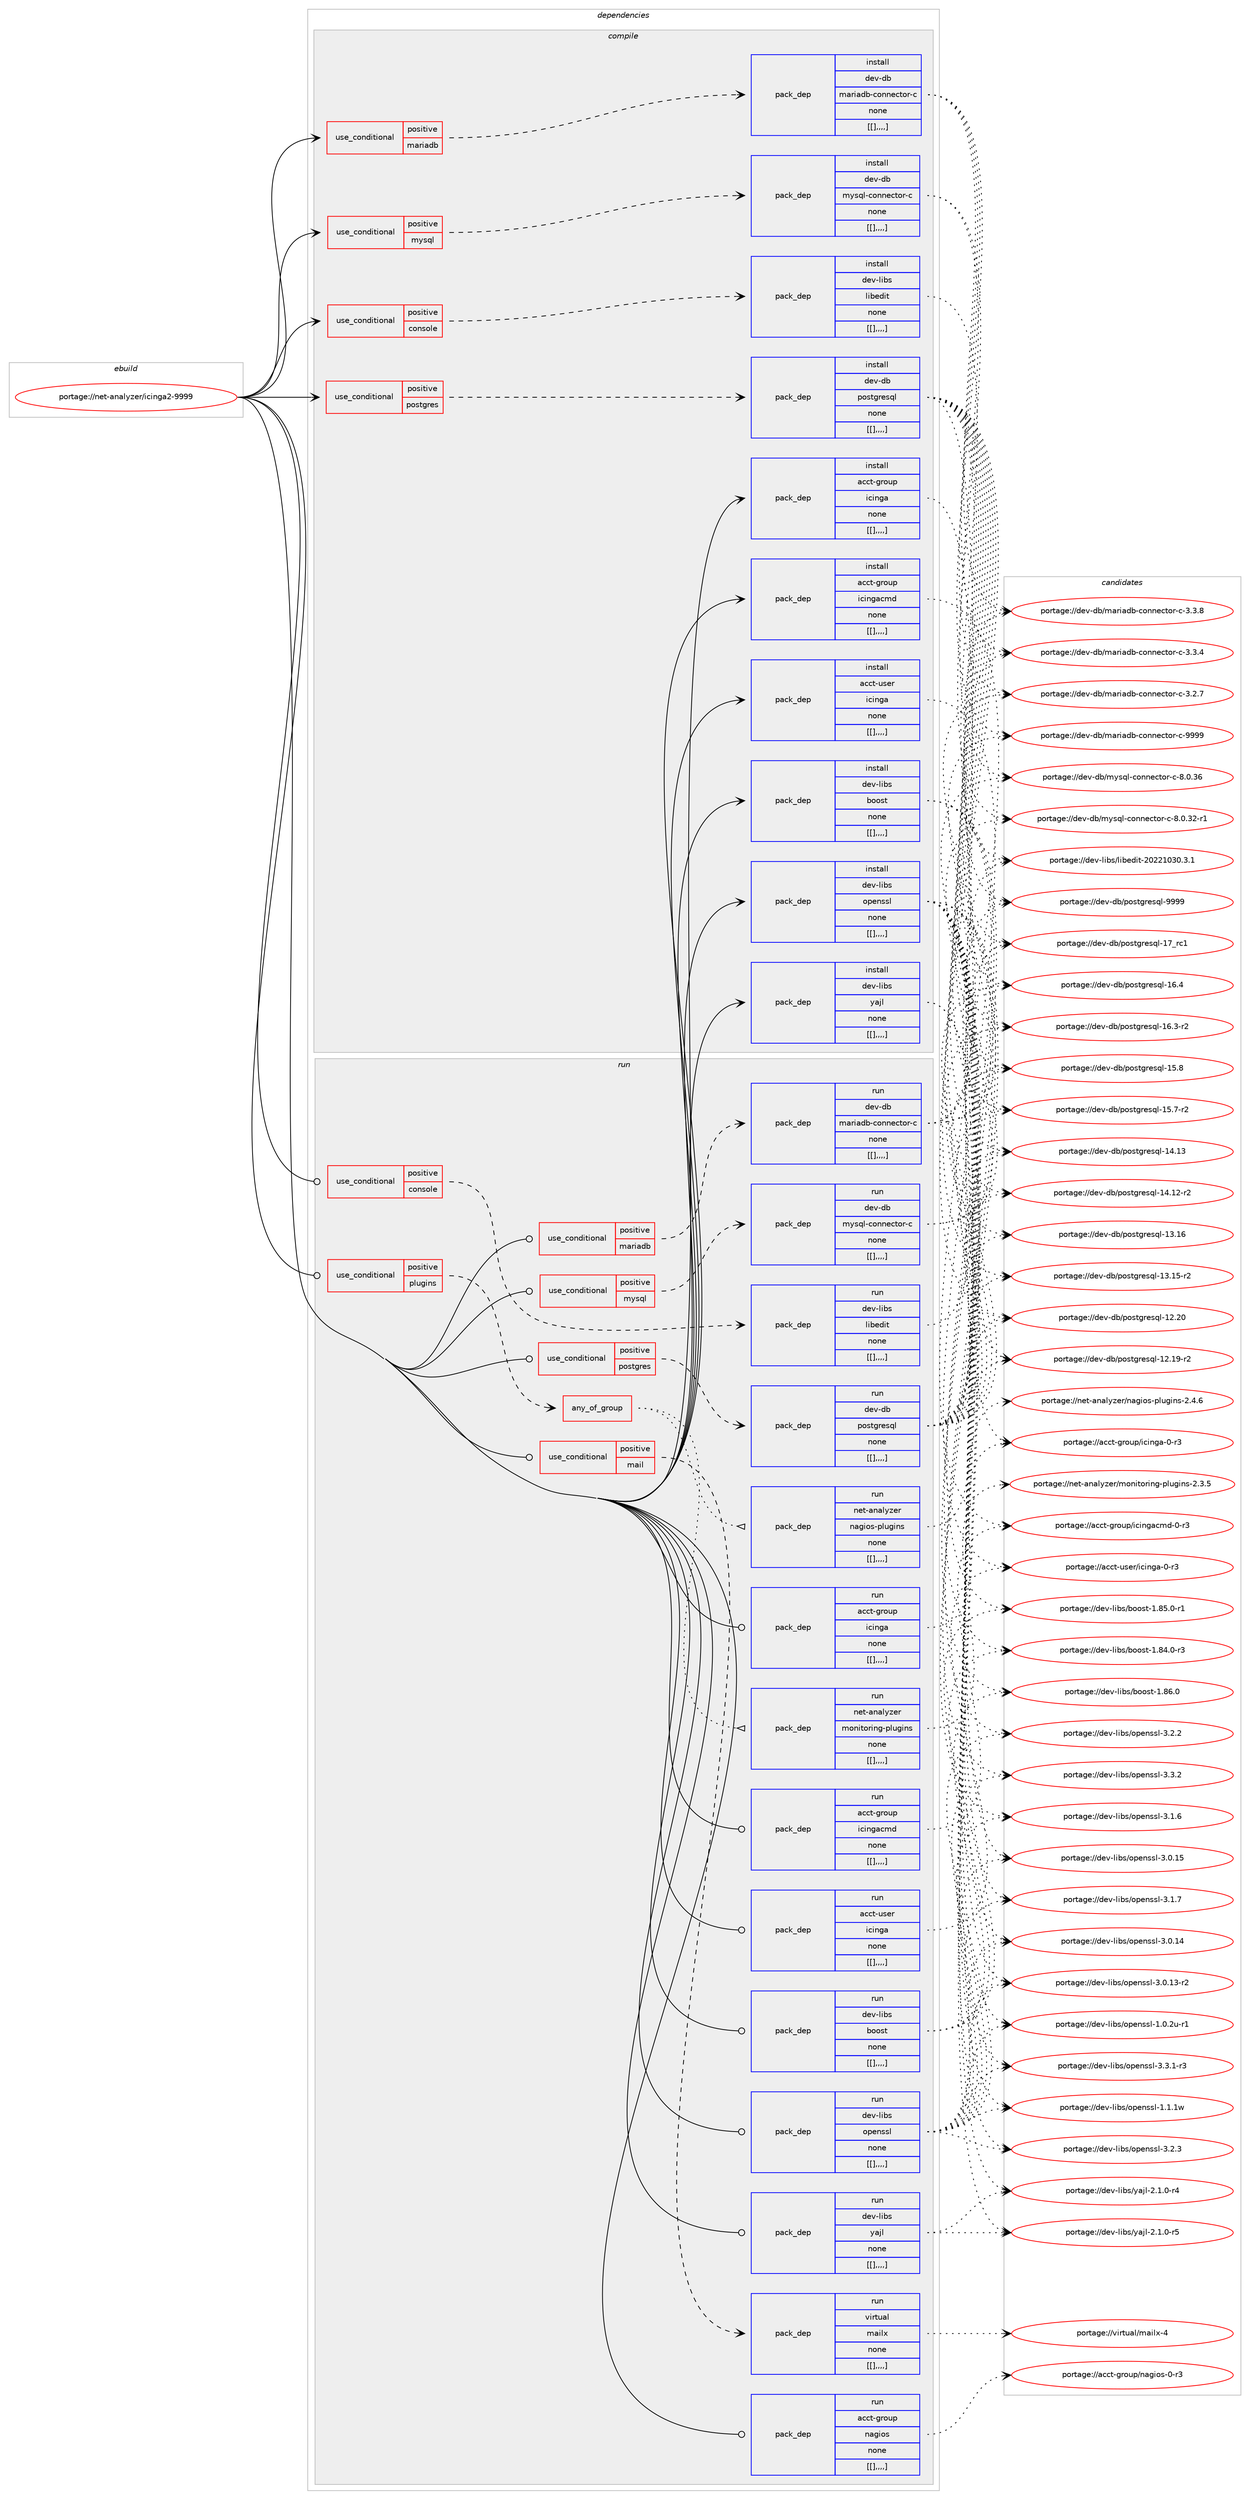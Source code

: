digraph prolog {

# *************
# Graph options
# *************

newrank=true;
concentrate=true;
compound=true;
graph [rankdir=LR,fontname=Helvetica,fontsize=10,ranksep=1.5];#, ranksep=2.5, nodesep=0.2];
edge  [arrowhead=vee];
node  [fontname=Helvetica,fontsize=10];

# **********
# The ebuild
# **********

subgraph cluster_leftcol {
color=gray;
label=<<i>ebuild</i>>;
id [label="portage://net-analyzer/icinga2-9999", color=red, width=4, href="../net-analyzer/icinga2-9999.svg"];
}

# ****************
# The dependencies
# ****************

subgraph cluster_midcol {
color=gray;
label=<<i>dependencies</i>>;
subgraph cluster_compile {
fillcolor="#eeeeee";
style=filled;
label=<<i>compile</i>>;
subgraph cond91154 {
dependency349225 [label=<<TABLE BORDER="0" CELLBORDER="1" CELLSPACING="0" CELLPADDING="4"><TR><TD ROWSPAN="3" CELLPADDING="10">use_conditional</TD></TR><TR><TD>positive</TD></TR><TR><TD>console</TD></TR></TABLE>>, shape=none, color=red];
subgraph pack255487 {
dependency349226 [label=<<TABLE BORDER="0" CELLBORDER="1" CELLSPACING="0" CELLPADDING="4" WIDTH="220"><TR><TD ROWSPAN="6" CELLPADDING="30">pack_dep</TD></TR><TR><TD WIDTH="110">install</TD></TR><TR><TD>dev-libs</TD></TR><TR><TD>libedit</TD></TR><TR><TD>none</TD></TR><TR><TD>[[],,,,]</TD></TR></TABLE>>, shape=none, color=blue];
}
dependency349225:e -> dependency349226:w [weight=20,style="dashed",arrowhead="vee"];
}
id:e -> dependency349225:w [weight=20,style="solid",arrowhead="vee"];
subgraph cond91155 {
dependency349227 [label=<<TABLE BORDER="0" CELLBORDER="1" CELLSPACING="0" CELLPADDING="4"><TR><TD ROWSPAN="3" CELLPADDING="10">use_conditional</TD></TR><TR><TD>positive</TD></TR><TR><TD>mariadb</TD></TR></TABLE>>, shape=none, color=red];
subgraph pack255488 {
dependency349228 [label=<<TABLE BORDER="0" CELLBORDER="1" CELLSPACING="0" CELLPADDING="4" WIDTH="220"><TR><TD ROWSPAN="6" CELLPADDING="30">pack_dep</TD></TR><TR><TD WIDTH="110">install</TD></TR><TR><TD>dev-db</TD></TR><TR><TD>mariadb-connector-c</TD></TR><TR><TD>none</TD></TR><TR><TD>[[],,,,]</TD></TR></TABLE>>, shape=none, color=blue];
}
dependency349227:e -> dependency349228:w [weight=20,style="dashed",arrowhead="vee"];
}
id:e -> dependency349227:w [weight=20,style="solid",arrowhead="vee"];
subgraph cond91156 {
dependency349229 [label=<<TABLE BORDER="0" CELLBORDER="1" CELLSPACING="0" CELLPADDING="4"><TR><TD ROWSPAN="3" CELLPADDING="10">use_conditional</TD></TR><TR><TD>positive</TD></TR><TR><TD>mysql</TD></TR></TABLE>>, shape=none, color=red];
subgraph pack255489 {
dependency349230 [label=<<TABLE BORDER="0" CELLBORDER="1" CELLSPACING="0" CELLPADDING="4" WIDTH="220"><TR><TD ROWSPAN="6" CELLPADDING="30">pack_dep</TD></TR><TR><TD WIDTH="110">install</TD></TR><TR><TD>dev-db</TD></TR><TR><TD>mysql-connector-c</TD></TR><TR><TD>none</TD></TR><TR><TD>[[],,,,]</TD></TR></TABLE>>, shape=none, color=blue];
}
dependency349229:e -> dependency349230:w [weight=20,style="dashed",arrowhead="vee"];
}
id:e -> dependency349229:w [weight=20,style="solid",arrowhead="vee"];
subgraph cond91157 {
dependency349231 [label=<<TABLE BORDER="0" CELLBORDER="1" CELLSPACING="0" CELLPADDING="4"><TR><TD ROWSPAN="3" CELLPADDING="10">use_conditional</TD></TR><TR><TD>positive</TD></TR><TR><TD>postgres</TD></TR></TABLE>>, shape=none, color=red];
subgraph pack255490 {
dependency349232 [label=<<TABLE BORDER="0" CELLBORDER="1" CELLSPACING="0" CELLPADDING="4" WIDTH="220"><TR><TD ROWSPAN="6" CELLPADDING="30">pack_dep</TD></TR><TR><TD WIDTH="110">install</TD></TR><TR><TD>dev-db</TD></TR><TR><TD>postgresql</TD></TR><TR><TD>none</TD></TR><TR><TD>[[],,,,]</TD></TR></TABLE>>, shape=none, color=blue];
}
dependency349231:e -> dependency349232:w [weight=20,style="dashed",arrowhead="vee"];
}
id:e -> dependency349231:w [weight=20,style="solid",arrowhead="vee"];
subgraph pack255491 {
dependency349233 [label=<<TABLE BORDER="0" CELLBORDER="1" CELLSPACING="0" CELLPADDING="4" WIDTH="220"><TR><TD ROWSPAN="6" CELLPADDING="30">pack_dep</TD></TR><TR><TD WIDTH="110">install</TD></TR><TR><TD>acct-group</TD></TR><TR><TD>icinga</TD></TR><TR><TD>none</TD></TR><TR><TD>[[],,,,]</TD></TR></TABLE>>, shape=none, color=blue];
}
id:e -> dependency349233:w [weight=20,style="solid",arrowhead="vee"];
subgraph pack255492 {
dependency349234 [label=<<TABLE BORDER="0" CELLBORDER="1" CELLSPACING="0" CELLPADDING="4" WIDTH="220"><TR><TD ROWSPAN="6" CELLPADDING="30">pack_dep</TD></TR><TR><TD WIDTH="110">install</TD></TR><TR><TD>acct-group</TD></TR><TR><TD>icingacmd</TD></TR><TR><TD>none</TD></TR><TR><TD>[[],,,,]</TD></TR></TABLE>>, shape=none, color=blue];
}
id:e -> dependency349234:w [weight=20,style="solid",arrowhead="vee"];
subgraph pack255493 {
dependency349235 [label=<<TABLE BORDER="0" CELLBORDER="1" CELLSPACING="0" CELLPADDING="4" WIDTH="220"><TR><TD ROWSPAN="6" CELLPADDING="30">pack_dep</TD></TR><TR><TD WIDTH="110">install</TD></TR><TR><TD>acct-user</TD></TR><TR><TD>icinga</TD></TR><TR><TD>none</TD></TR><TR><TD>[[],,,,]</TD></TR></TABLE>>, shape=none, color=blue];
}
id:e -> dependency349235:w [weight=20,style="solid",arrowhead="vee"];
subgraph pack255494 {
dependency349236 [label=<<TABLE BORDER="0" CELLBORDER="1" CELLSPACING="0" CELLPADDING="4" WIDTH="220"><TR><TD ROWSPAN="6" CELLPADDING="30">pack_dep</TD></TR><TR><TD WIDTH="110">install</TD></TR><TR><TD>dev-libs</TD></TR><TR><TD>boost</TD></TR><TR><TD>none</TD></TR><TR><TD>[[],,,,]</TD></TR></TABLE>>, shape=none, color=blue];
}
id:e -> dependency349236:w [weight=20,style="solid",arrowhead="vee"];
subgraph pack255495 {
dependency349237 [label=<<TABLE BORDER="0" CELLBORDER="1" CELLSPACING="0" CELLPADDING="4" WIDTH="220"><TR><TD ROWSPAN="6" CELLPADDING="30">pack_dep</TD></TR><TR><TD WIDTH="110">install</TD></TR><TR><TD>dev-libs</TD></TR><TR><TD>openssl</TD></TR><TR><TD>none</TD></TR><TR><TD>[[],,,,]</TD></TR></TABLE>>, shape=none, color=blue];
}
id:e -> dependency349237:w [weight=20,style="solid",arrowhead="vee"];
subgraph pack255496 {
dependency349238 [label=<<TABLE BORDER="0" CELLBORDER="1" CELLSPACING="0" CELLPADDING="4" WIDTH="220"><TR><TD ROWSPAN="6" CELLPADDING="30">pack_dep</TD></TR><TR><TD WIDTH="110">install</TD></TR><TR><TD>dev-libs</TD></TR><TR><TD>yajl</TD></TR><TR><TD>none</TD></TR><TR><TD>[[],,,,]</TD></TR></TABLE>>, shape=none, color=blue];
}
id:e -> dependency349238:w [weight=20,style="solid",arrowhead="vee"];
}
subgraph cluster_compileandrun {
fillcolor="#eeeeee";
style=filled;
label=<<i>compile and run</i>>;
}
subgraph cluster_run {
fillcolor="#eeeeee";
style=filled;
label=<<i>run</i>>;
subgraph cond91158 {
dependency349239 [label=<<TABLE BORDER="0" CELLBORDER="1" CELLSPACING="0" CELLPADDING="4"><TR><TD ROWSPAN="3" CELLPADDING="10">use_conditional</TD></TR><TR><TD>positive</TD></TR><TR><TD>console</TD></TR></TABLE>>, shape=none, color=red];
subgraph pack255497 {
dependency349240 [label=<<TABLE BORDER="0" CELLBORDER="1" CELLSPACING="0" CELLPADDING="4" WIDTH="220"><TR><TD ROWSPAN="6" CELLPADDING="30">pack_dep</TD></TR><TR><TD WIDTH="110">run</TD></TR><TR><TD>dev-libs</TD></TR><TR><TD>libedit</TD></TR><TR><TD>none</TD></TR><TR><TD>[[],,,,]</TD></TR></TABLE>>, shape=none, color=blue];
}
dependency349239:e -> dependency349240:w [weight=20,style="dashed",arrowhead="vee"];
}
id:e -> dependency349239:w [weight=20,style="solid",arrowhead="odot"];
subgraph cond91159 {
dependency349241 [label=<<TABLE BORDER="0" CELLBORDER="1" CELLSPACING="0" CELLPADDING="4"><TR><TD ROWSPAN="3" CELLPADDING="10">use_conditional</TD></TR><TR><TD>positive</TD></TR><TR><TD>mail</TD></TR></TABLE>>, shape=none, color=red];
subgraph pack255498 {
dependency349242 [label=<<TABLE BORDER="0" CELLBORDER="1" CELLSPACING="0" CELLPADDING="4" WIDTH="220"><TR><TD ROWSPAN="6" CELLPADDING="30">pack_dep</TD></TR><TR><TD WIDTH="110">run</TD></TR><TR><TD>virtual</TD></TR><TR><TD>mailx</TD></TR><TR><TD>none</TD></TR><TR><TD>[[],,,,]</TD></TR></TABLE>>, shape=none, color=blue];
}
dependency349241:e -> dependency349242:w [weight=20,style="dashed",arrowhead="vee"];
}
id:e -> dependency349241:w [weight=20,style="solid",arrowhead="odot"];
subgraph cond91160 {
dependency349243 [label=<<TABLE BORDER="0" CELLBORDER="1" CELLSPACING="0" CELLPADDING="4"><TR><TD ROWSPAN="3" CELLPADDING="10">use_conditional</TD></TR><TR><TD>positive</TD></TR><TR><TD>mariadb</TD></TR></TABLE>>, shape=none, color=red];
subgraph pack255499 {
dependency349244 [label=<<TABLE BORDER="0" CELLBORDER="1" CELLSPACING="0" CELLPADDING="4" WIDTH="220"><TR><TD ROWSPAN="6" CELLPADDING="30">pack_dep</TD></TR><TR><TD WIDTH="110">run</TD></TR><TR><TD>dev-db</TD></TR><TR><TD>mariadb-connector-c</TD></TR><TR><TD>none</TD></TR><TR><TD>[[],,,,]</TD></TR></TABLE>>, shape=none, color=blue];
}
dependency349243:e -> dependency349244:w [weight=20,style="dashed",arrowhead="vee"];
}
id:e -> dependency349243:w [weight=20,style="solid",arrowhead="odot"];
subgraph cond91161 {
dependency349245 [label=<<TABLE BORDER="0" CELLBORDER="1" CELLSPACING="0" CELLPADDING="4"><TR><TD ROWSPAN="3" CELLPADDING="10">use_conditional</TD></TR><TR><TD>positive</TD></TR><TR><TD>mysql</TD></TR></TABLE>>, shape=none, color=red];
subgraph pack255500 {
dependency349246 [label=<<TABLE BORDER="0" CELLBORDER="1" CELLSPACING="0" CELLPADDING="4" WIDTH="220"><TR><TD ROWSPAN="6" CELLPADDING="30">pack_dep</TD></TR><TR><TD WIDTH="110">run</TD></TR><TR><TD>dev-db</TD></TR><TR><TD>mysql-connector-c</TD></TR><TR><TD>none</TD></TR><TR><TD>[[],,,,]</TD></TR></TABLE>>, shape=none, color=blue];
}
dependency349245:e -> dependency349246:w [weight=20,style="dashed",arrowhead="vee"];
}
id:e -> dependency349245:w [weight=20,style="solid",arrowhead="odot"];
subgraph cond91162 {
dependency349247 [label=<<TABLE BORDER="0" CELLBORDER="1" CELLSPACING="0" CELLPADDING="4"><TR><TD ROWSPAN="3" CELLPADDING="10">use_conditional</TD></TR><TR><TD>positive</TD></TR><TR><TD>plugins</TD></TR></TABLE>>, shape=none, color=red];
subgraph any2408 {
dependency349248 [label=<<TABLE BORDER="0" CELLBORDER="1" CELLSPACING="0" CELLPADDING="4"><TR><TD CELLPADDING="10">any_of_group</TD></TR></TABLE>>, shape=none, color=red];subgraph pack255501 {
dependency349249 [label=<<TABLE BORDER="0" CELLBORDER="1" CELLSPACING="0" CELLPADDING="4" WIDTH="220"><TR><TD ROWSPAN="6" CELLPADDING="30">pack_dep</TD></TR><TR><TD WIDTH="110">run</TD></TR><TR><TD>net-analyzer</TD></TR><TR><TD>monitoring-plugins</TD></TR><TR><TD>none</TD></TR><TR><TD>[[],,,,]</TD></TR></TABLE>>, shape=none, color=blue];
}
dependency349248:e -> dependency349249:w [weight=20,style="dotted",arrowhead="oinv"];
subgraph pack255502 {
dependency349250 [label=<<TABLE BORDER="0" CELLBORDER="1" CELLSPACING="0" CELLPADDING="4" WIDTH="220"><TR><TD ROWSPAN="6" CELLPADDING="30">pack_dep</TD></TR><TR><TD WIDTH="110">run</TD></TR><TR><TD>net-analyzer</TD></TR><TR><TD>nagios-plugins</TD></TR><TR><TD>none</TD></TR><TR><TD>[[],,,,]</TD></TR></TABLE>>, shape=none, color=blue];
}
dependency349248:e -> dependency349250:w [weight=20,style="dotted",arrowhead="oinv"];
}
dependency349247:e -> dependency349248:w [weight=20,style="dashed",arrowhead="vee"];
}
id:e -> dependency349247:w [weight=20,style="solid",arrowhead="odot"];
subgraph cond91163 {
dependency349251 [label=<<TABLE BORDER="0" CELLBORDER="1" CELLSPACING="0" CELLPADDING="4"><TR><TD ROWSPAN="3" CELLPADDING="10">use_conditional</TD></TR><TR><TD>positive</TD></TR><TR><TD>postgres</TD></TR></TABLE>>, shape=none, color=red];
subgraph pack255503 {
dependency349252 [label=<<TABLE BORDER="0" CELLBORDER="1" CELLSPACING="0" CELLPADDING="4" WIDTH="220"><TR><TD ROWSPAN="6" CELLPADDING="30">pack_dep</TD></TR><TR><TD WIDTH="110">run</TD></TR><TR><TD>dev-db</TD></TR><TR><TD>postgresql</TD></TR><TR><TD>none</TD></TR><TR><TD>[[],,,,]</TD></TR></TABLE>>, shape=none, color=blue];
}
dependency349251:e -> dependency349252:w [weight=20,style="dashed",arrowhead="vee"];
}
id:e -> dependency349251:w [weight=20,style="solid",arrowhead="odot"];
subgraph pack255504 {
dependency349253 [label=<<TABLE BORDER="0" CELLBORDER="1" CELLSPACING="0" CELLPADDING="4" WIDTH="220"><TR><TD ROWSPAN="6" CELLPADDING="30">pack_dep</TD></TR><TR><TD WIDTH="110">run</TD></TR><TR><TD>acct-group</TD></TR><TR><TD>icinga</TD></TR><TR><TD>none</TD></TR><TR><TD>[[],,,,]</TD></TR></TABLE>>, shape=none, color=blue];
}
id:e -> dependency349253:w [weight=20,style="solid",arrowhead="odot"];
subgraph pack255505 {
dependency349254 [label=<<TABLE BORDER="0" CELLBORDER="1" CELLSPACING="0" CELLPADDING="4" WIDTH="220"><TR><TD ROWSPAN="6" CELLPADDING="30">pack_dep</TD></TR><TR><TD WIDTH="110">run</TD></TR><TR><TD>acct-group</TD></TR><TR><TD>icingacmd</TD></TR><TR><TD>none</TD></TR><TR><TD>[[],,,,]</TD></TR></TABLE>>, shape=none, color=blue];
}
id:e -> dependency349254:w [weight=20,style="solid",arrowhead="odot"];
subgraph pack255506 {
dependency349255 [label=<<TABLE BORDER="0" CELLBORDER="1" CELLSPACING="0" CELLPADDING="4" WIDTH="220"><TR><TD ROWSPAN="6" CELLPADDING="30">pack_dep</TD></TR><TR><TD WIDTH="110">run</TD></TR><TR><TD>acct-group</TD></TR><TR><TD>nagios</TD></TR><TR><TD>none</TD></TR><TR><TD>[[],,,,]</TD></TR></TABLE>>, shape=none, color=blue];
}
id:e -> dependency349255:w [weight=20,style="solid",arrowhead="odot"];
subgraph pack255507 {
dependency349256 [label=<<TABLE BORDER="0" CELLBORDER="1" CELLSPACING="0" CELLPADDING="4" WIDTH="220"><TR><TD ROWSPAN="6" CELLPADDING="30">pack_dep</TD></TR><TR><TD WIDTH="110">run</TD></TR><TR><TD>acct-user</TD></TR><TR><TD>icinga</TD></TR><TR><TD>none</TD></TR><TR><TD>[[],,,,]</TD></TR></TABLE>>, shape=none, color=blue];
}
id:e -> dependency349256:w [weight=20,style="solid",arrowhead="odot"];
subgraph pack255508 {
dependency349257 [label=<<TABLE BORDER="0" CELLBORDER="1" CELLSPACING="0" CELLPADDING="4" WIDTH="220"><TR><TD ROWSPAN="6" CELLPADDING="30">pack_dep</TD></TR><TR><TD WIDTH="110">run</TD></TR><TR><TD>dev-libs</TD></TR><TR><TD>boost</TD></TR><TR><TD>none</TD></TR><TR><TD>[[],,,,]</TD></TR></TABLE>>, shape=none, color=blue];
}
id:e -> dependency349257:w [weight=20,style="solid",arrowhead="odot"];
subgraph pack255509 {
dependency349258 [label=<<TABLE BORDER="0" CELLBORDER="1" CELLSPACING="0" CELLPADDING="4" WIDTH="220"><TR><TD ROWSPAN="6" CELLPADDING="30">pack_dep</TD></TR><TR><TD WIDTH="110">run</TD></TR><TR><TD>dev-libs</TD></TR><TR><TD>openssl</TD></TR><TR><TD>none</TD></TR><TR><TD>[[],,,,]</TD></TR></TABLE>>, shape=none, color=blue];
}
id:e -> dependency349258:w [weight=20,style="solid",arrowhead="odot"];
subgraph pack255510 {
dependency349259 [label=<<TABLE BORDER="0" CELLBORDER="1" CELLSPACING="0" CELLPADDING="4" WIDTH="220"><TR><TD ROWSPAN="6" CELLPADDING="30">pack_dep</TD></TR><TR><TD WIDTH="110">run</TD></TR><TR><TD>dev-libs</TD></TR><TR><TD>yajl</TD></TR><TR><TD>none</TD></TR><TR><TD>[[],,,,]</TD></TR></TABLE>>, shape=none, color=blue];
}
id:e -> dependency349259:w [weight=20,style="solid",arrowhead="odot"];
}
}

# **************
# The candidates
# **************

subgraph cluster_choices {
rank=same;
color=gray;
label=<<i>candidates</i>>;

subgraph choice255487 {
color=black;
nodesep=1;
choice1001011184510810598115471081059810110010511645504850504948514846514649 [label="portage://dev-libs/libedit-20221030.3.1", color=red, width=4,href="../dev-libs/libedit-20221030.3.1.svg"];
dependency349226:e -> choice1001011184510810598115471081059810110010511645504850504948514846514649:w [style=dotted,weight="100"];
}
subgraph choice255488 {
color=black;
nodesep=1;
choice10010111845100984710997114105971009845991111101101019911611111445994557575757 [label="portage://dev-db/mariadb-connector-c-9999", color=red, width=4,href="../dev-db/mariadb-connector-c-9999.svg"];
choice1001011184510098471099711410597100984599111110110101991161111144599455146514656 [label="portage://dev-db/mariadb-connector-c-3.3.8", color=red, width=4,href="../dev-db/mariadb-connector-c-3.3.8.svg"];
choice1001011184510098471099711410597100984599111110110101991161111144599455146514652 [label="portage://dev-db/mariadb-connector-c-3.3.4", color=red, width=4,href="../dev-db/mariadb-connector-c-3.3.4.svg"];
choice1001011184510098471099711410597100984599111110110101991161111144599455146504655 [label="portage://dev-db/mariadb-connector-c-3.2.7", color=red, width=4,href="../dev-db/mariadb-connector-c-3.2.7.svg"];
dependency349228:e -> choice10010111845100984710997114105971009845991111101101019911611111445994557575757:w [style=dotted,weight="100"];
dependency349228:e -> choice1001011184510098471099711410597100984599111110110101991161111144599455146514656:w [style=dotted,weight="100"];
dependency349228:e -> choice1001011184510098471099711410597100984599111110110101991161111144599455146514652:w [style=dotted,weight="100"];
dependency349228:e -> choice1001011184510098471099711410597100984599111110110101991161111144599455146504655:w [style=dotted,weight="100"];
}
subgraph choice255489 {
color=black;
nodesep=1;
choice100101118451009847109121115113108459911111011010199116111114459945564648465154 [label="portage://dev-db/mysql-connector-c-8.0.36", color=red, width=4,href="../dev-db/mysql-connector-c-8.0.36.svg"];
choice1001011184510098471091211151131084599111110110101991161111144599455646484651504511449 [label="portage://dev-db/mysql-connector-c-8.0.32-r1", color=red, width=4,href="../dev-db/mysql-connector-c-8.0.32-r1.svg"];
dependency349230:e -> choice100101118451009847109121115113108459911111011010199116111114459945564648465154:w [style=dotted,weight="100"];
dependency349230:e -> choice1001011184510098471091211151131084599111110110101991161111144599455646484651504511449:w [style=dotted,weight="100"];
}
subgraph choice255490 {
color=black;
nodesep=1;
choice1001011184510098471121111151161031141011151131084557575757 [label="portage://dev-db/postgresql-9999", color=red, width=4,href="../dev-db/postgresql-9999.svg"];
choice100101118451009847112111115116103114101115113108454955951149949 [label="portage://dev-db/postgresql-17_rc1", color=red, width=4,href="../dev-db/postgresql-17_rc1.svg"];
choice1001011184510098471121111151161031141011151131084549544652 [label="portage://dev-db/postgresql-16.4", color=red, width=4,href="../dev-db/postgresql-16.4.svg"];
choice10010111845100984711211111511610311410111511310845495446514511450 [label="portage://dev-db/postgresql-16.3-r2", color=red, width=4,href="../dev-db/postgresql-16.3-r2.svg"];
choice1001011184510098471121111151161031141011151131084549534656 [label="portage://dev-db/postgresql-15.8", color=red, width=4,href="../dev-db/postgresql-15.8.svg"];
choice10010111845100984711211111511610311410111511310845495346554511450 [label="portage://dev-db/postgresql-15.7-r2", color=red, width=4,href="../dev-db/postgresql-15.7-r2.svg"];
choice100101118451009847112111115116103114101115113108454952464951 [label="portage://dev-db/postgresql-14.13", color=red, width=4,href="../dev-db/postgresql-14.13.svg"];
choice1001011184510098471121111151161031141011151131084549524649504511450 [label="portage://dev-db/postgresql-14.12-r2", color=red, width=4,href="../dev-db/postgresql-14.12-r2.svg"];
choice100101118451009847112111115116103114101115113108454951464954 [label="portage://dev-db/postgresql-13.16", color=red, width=4,href="../dev-db/postgresql-13.16.svg"];
choice1001011184510098471121111151161031141011151131084549514649534511450 [label="portage://dev-db/postgresql-13.15-r2", color=red, width=4,href="../dev-db/postgresql-13.15-r2.svg"];
choice100101118451009847112111115116103114101115113108454950465048 [label="portage://dev-db/postgresql-12.20", color=red, width=4,href="../dev-db/postgresql-12.20.svg"];
choice1001011184510098471121111151161031141011151131084549504649574511450 [label="portage://dev-db/postgresql-12.19-r2", color=red, width=4,href="../dev-db/postgresql-12.19-r2.svg"];
dependency349232:e -> choice1001011184510098471121111151161031141011151131084557575757:w [style=dotted,weight="100"];
dependency349232:e -> choice100101118451009847112111115116103114101115113108454955951149949:w [style=dotted,weight="100"];
dependency349232:e -> choice1001011184510098471121111151161031141011151131084549544652:w [style=dotted,weight="100"];
dependency349232:e -> choice10010111845100984711211111511610311410111511310845495446514511450:w [style=dotted,weight="100"];
dependency349232:e -> choice1001011184510098471121111151161031141011151131084549534656:w [style=dotted,weight="100"];
dependency349232:e -> choice10010111845100984711211111511610311410111511310845495346554511450:w [style=dotted,weight="100"];
dependency349232:e -> choice100101118451009847112111115116103114101115113108454952464951:w [style=dotted,weight="100"];
dependency349232:e -> choice1001011184510098471121111151161031141011151131084549524649504511450:w [style=dotted,weight="100"];
dependency349232:e -> choice100101118451009847112111115116103114101115113108454951464954:w [style=dotted,weight="100"];
dependency349232:e -> choice1001011184510098471121111151161031141011151131084549514649534511450:w [style=dotted,weight="100"];
dependency349232:e -> choice100101118451009847112111115116103114101115113108454950465048:w [style=dotted,weight="100"];
dependency349232:e -> choice1001011184510098471121111151161031141011151131084549504649574511450:w [style=dotted,weight="100"];
}
subgraph choice255491 {
color=black;
nodesep=1;
choice9799991164510311411111711247105991051101039745484511451 [label="portage://acct-group/icinga-0-r3", color=red, width=4,href="../acct-group/icinga-0-r3.svg"];
dependency349233:e -> choice9799991164510311411111711247105991051101039745484511451:w [style=dotted,weight="100"];
}
subgraph choice255492 {
color=black;
nodesep=1;
choice979999116451031141111171124710599105110103979910910045484511451 [label="portage://acct-group/icingacmd-0-r3", color=red, width=4,href="../acct-group/icingacmd-0-r3.svg"];
dependency349234:e -> choice979999116451031141111171124710599105110103979910910045484511451:w [style=dotted,weight="100"];
}
subgraph choice255493 {
color=black;
nodesep=1;
choice9799991164511711510111447105991051101039745484511451 [label="portage://acct-user/icinga-0-r3", color=red, width=4,href="../acct-user/icinga-0-r3.svg"];
dependency349235:e -> choice9799991164511711510111447105991051101039745484511451:w [style=dotted,weight="100"];
}
subgraph choice255494 {
color=black;
nodesep=1;
choice1001011184510810598115479811111111511645494656544648 [label="portage://dev-libs/boost-1.86.0", color=red, width=4,href="../dev-libs/boost-1.86.0.svg"];
choice10010111845108105981154798111111115116454946565346484511449 [label="portage://dev-libs/boost-1.85.0-r1", color=red, width=4,href="../dev-libs/boost-1.85.0-r1.svg"];
choice10010111845108105981154798111111115116454946565246484511451 [label="portage://dev-libs/boost-1.84.0-r3", color=red, width=4,href="../dev-libs/boost-1.84.0-r3.svg"];
dependency349236:e -> choice1001011184510810598115479811111111511645494656544648:w [style=dotted,weight="100"];
dependency349236:e -> choice10010111845108105981154798111111115116454946565346484511449:w [style=dotted,weight="100"];
dependency349236:e -> choice10010111845108105981154798111111115116454946565246484511451:w [style=dotted,weight="100"];
}
subgraph choice255495 {
color=black;
nodesep=1;
choice100101118451081059811547111112101110115115108455146514650 [label="portage://dev-libs/openssl-3.3.2", color=red, width=4,href="../dev-libs/openssl-3.3.2.svg"];
choice1001011184510810598115471111121011101151151084551465146494511451 [label="portage://dev-libs/openssl-3.3.1-r3", color=red, width=4,href="../dev-libs/openssl-3.3.1-r3.svg"];
choice100101118451081059811547111112101110115115108455146504651 [label="portage://dev-libs/openssl-3.2.3", color=red, width=4,href="../dev-libs/openssl-3.2.3.svg"];
choice100101118451081059811547111112101110115115108455146504650 [label="portage://dev-libs/openssl-3.2.2", color=red, width=4,href="../dev-libs/openssl-3.2.2.svg"];
choice100101118451081059811547111112101110115115108455146494655 [label="portage://dev-libs/openssl-3.1.7", color=red, width=4,href="../dev-libs/openssl-3.1.7.svg"];
choice100101118451081059811547111112101110115115108455146494654 [label="portage://dev-libs/openssl-3.1.6", color=red, width=4,href="../dev-libs/openssl-3.1.6.svg"];
choice10010111845108105981154711111210111011511510845514648464953 [label="portage://dev-libs/openssl-3.0.15", color=red, width=4,href="../dev-libs/openssl-3.0.15.svg"];
choice10010111845108105981154711111210111011511510845514648464952 [label="portage://dev-libs/openssl-3.0.14", color=red, width=4,href="../dev-libs/openssl-3.0.14.svg"];
choice100101118451081059811547111112101110115115108455146484649514511450 [label="portage://dev-libs/openssl-3.0.13-r2", color=red, width=4,href="../dev-libs/openssl-3.0.13-r2.svg"];
choice100101118451081059811547111112101110115115108454946494649119 [label="portage://dev-libs/openssl-1.1.1w", color=red, width=4,href="../dev-libs/openssl-1.1.1w.svg"];
choice1001011184510810598115471111121011101151151084549464846501174511449 [label="portage://dev-libs/openssl-1.0.2u-r1", color=red, width=4,href="../dev-libs/openssl-1.0.2u-r1.svg"];
dependency349237:e -> choice100101118451081059811547111112101110115115108455146514650:w [style=dotted,weight="100"];
dependency349237:e -> choice1001011184510810598115471111121011101151151084551465146494511451:w [style=dotted,weight="100"];
dependency349237:e -> choice100101118451081059811547111112101110115115108455146504651:w [style=dotted,weight="100"];
dependency349237:e -> choice100101118451081059811547111112101110115115108455146504650:w [style=dotted,weight="100"];
dependency349237:e -> choice100101118451081059811547111112101110115115108455146494655:w [style=dotted,weight="100"];
dependency349237:e -> choice100101118451081059811547111112101110115115108455146494654:w [style=dotted,weight="100"];
dependency349237:e -> choice10010111845108105981154711111210111011511510845514648464953:w [style=dotted,weight="100"];
dependency349237:e -> choice10010111845108105981154711111210111011511510845514648464952:w [style=dotted,weight="100"];
dependency349237:e -> choice100101118451081059811547111112101110115115108455146484649514511450:w [style=dotted,weight="100"];
dependency349237:e -> choice100101118451081059811547111112101110115115108454946494649119:w [style=dotted,weight="100"];
dependency349237:e -> choice1001011184510810598115471111121011101151151084549464846501174511449:w [style=dotted,weight="100"];
}
subgraph choice255496 {
color=black;
nodesep=1;
choice100101118451081059811547121971061084550464946484511453 [label="portage://dev-libs/yajl-2.1.0-r5", color=red, width=4,href="../dev-libs/yajl-2.1.0-r5.svg"];
choice100101118451081059811547121971061084550464946484511452 [label="portage://dev-libs/yajl-2.1.0-r4", color=red, width=4,href="../dev-libs/yajl-2.1.0-r4.svg"];
dependency349238:e -> choice100101118451081059811547121971061084550464946484511453:w [style=dotted,weight="100"];
dependency349238:e -> choice100101118451081059811547121971061084550464946484511452:w [style=dotted,weight="100"];
}
subgraph choice255497 {
color=black;
nodesep=1;
choice1001011184510810598115471081059810110010511645504850504948514846514649 [label="portage://dev-libs/libedit-20221030.3.1", color=red, width=4,href="../dev-libs/libedit-20221030.3.1.svg"];
dependency349240:e -> choice1001011184510810598115471081059810110010511645504850504948514846514649:w [style=dotted,weight="100"];
}
subgraph choice255498 {
color=black;
nodesep=1;
choice1181051141161179710847109971051081204552 [label="portage://virtual/mailx-4", color=red, width=4,href="../virtual/mailx-4.svg"];
dependency349242:e -> choice1181051141161179710847109971051081204552:w [style=dotted,weight="100"];
}
subgraph choice255499 {
color=black;
nodesep=1;
choice10010111845100984710997114105971009845991111101101019911611111445994557575757 [label="portage://dev-db/mariadb-connector-c-9999", color=red, width=4,href="../dev-db/mariadb-connector-c-9999.svg"];
choice1001011184510098471099711410597100984599111110110101991161111144599455146514656 [label="portage://dev-db/mariadb-connector-c-3.3.8", color=red, width=4,href="../dev-db/mariadb-connector-c-3.3.8.svg"];
choice1001011184510098471099711410597100984599111110110101991161111144599455146514652 [label="portage://dev-db/mariadb-connector-c-3.3.4", color=red, width=4,href="../dev-db/mariadb-connector-c-3.3.4.svg"];
choice1001011184510098471099711410597100984599111110110101991161111144599455146504655 [label="portage://dev-db/mariadb-connector-c-3.2.7", color=red, width=4,href="../dev-db/mariadb-connector-c-3.2.7.svg"];
dependency349244:e -> choice10010111845100984710997114105971009845991111101101019911611111445994557575757:w [style=dotted,weight="100"];
dependency349244:e -> choice1001011184510098471099711410597100984599111110110101991161111144599455146514656:w [style=dotted,weight="100"];
dependency349244:e -> choice1001011184510098471099711410597100984599111110110101991161111144599455146514652:w [style=dotted,weight="100"];
dependency349244:e -> choice1001011184510098471099711410597100984599111110110101991161111144599455146504655:w [style=dotted,weight="100"];
}
subgraph choice255500 {
color=black;
nodesep=1;
choice100101118451009847109121115113108459911111011010199116111114459945564648465154 [label="portage://dev-db/mysql-connector-c-8.0.36", color=red, width=4,href="../dev-db/mysql-connector-c-8.0.36.svg"];
choice1001011184510098471091211151131084599111110110101991161111144599455646484651504511449 [label="portage://dev-db/mysql-connector-c-8.0.32-r1", color=red, width=4,href="../dev-db/mysql-connector-c-8.0.32-r1.svg"];
dependency349246:e -> choice100101118451009847109121115113108459911111011010199116111114459945564648465154:w [style=dotted,weight="100"];
dependency349246:e -> choice1001011184510098471091211151131084599111110110101991161111144599455646484651504511449:w [style=dotted,weight="100"];
}
subgraph choice255501 {
color=black;
nodesep=1;
choice1101011164597110971081211221011144710911111010511611111410511010345112108117103105110115455046514653 [label="portage://net-analyzer/monitoring-plugins-2.3.5", color=red, width=4,href="../net-analyzer/monitoring-plugins-2.3.5.svg"];
dependency349249:e -> choice1101011164597110971081211221011144710911111010511611111410511010345112108117103105110115455046514653:w [style=dotted,weight="100"];
}
subgraph choice255502 {
color=black;
nodesep=1;
choice110101116459711097108121122101114471109710310511111545112108117103105110115455046524654 [label="portage://net-analyzer/nagios-plugins-2.4.6", color=red, width=4,href="../net-analyzer/nagios-plugins-2.4.6.svg"];
dependency349250:e -> choice110101116459711097108121122101114471109710310511111545112108117103105110115455046524654:w [style=dotted,weight="100"];
}
subgraph choice255503 {
color=black;
nodesep=1;
choice1001011184510098471121111151161031141011151131084557575757 [label="portage://dev-db/postgresql-9999", color=red, width=4,href="../dev-db/postgresql-9999.svg"];
choice100101118451009847112111115116103114101115113108454955951149949 [label="portage://dev-db/postgresql-17_rc1", color=red, width=4,href="../dev-db/postgresql-17_rc1.svg"];
choice1001011184510098471121111151161031141011151131084549544652 [label="portage://dev-db/postgresql-16.4", color=red, width=4,href="../dev-db/postgresql-16.4.svg"];
choice10010111845100984711211111511610311410111511310845495446514511450 [label="portage://dev-db/postgresql-16.3-r2", color=red, width=4,href="../dev-db/postgresql-16.3-r2.svg"];
choice1001011184510098471121111151161031141011151131084549534656 [label="portage://dev-db/postgresql-15.8", color=red, width=4,href="../dev-db/postgresql-15.8.svg"];
choice10010111845100984711211111511610311410111511310845495346554511450 [label="portage://dev-db/postgresql-15.7-r2", color=red, width=4,href="../dev-db/postgresql-15.7-r2.svg"];
choice100101118451009847112111115116103114101115113108454952464951 [label="portage://dev-db/postgresql-14.13", color=red, width=4,href="../dev-db/postgresql-14.13.svg"];
choice1001011184510098471121111151161031141011151131084549524649504511450 [label="portage://dev-db/postgresql-14.12-r2", color=red, width=4,href="../dev-db/postgresql-14.12-r2.svg"];
choice100101118451009847112111115116103114101115113108454951464954 [label="portage://dev-db/postgresql-13.16", color=red, width=4,href="../dev-db/postgresql-13.16.svg"];
choice1001011184510098471121111151161031141011151131084549514649534511450 [label="portage://dev-db/postgresql-13.15-r2", color=red, width=4,href="../dev-db/postgresql-13.15-r2.svg"];
choice100101118451009847112111115116103114101115113108454950465048 [label="portage://dev-db/postgresql-12.20", color=red, width=4,href="../dev-db/postgresql-12.20.svg"];
choice1001011184510098471121111151161031141011151131084549504649574511450 [label="portage://dev-db/postgresql-12.19-r2", color=red, width=4,href="../dev-db/postgresql-12.19-r2.svg"];
dependency349252:e -> choice1001011184510098471121111151161031141011151131084557575757:w [style=dotted,weight="100"];
dependency349252:e -> choice100101118451009847112111115116103114101115113108454955951149949:w [style=dotted,weight="100"];
dependency349252:e -> choice1001011184510098471121111151161031141011151131084549544652:w [style=dotted,weight="100"];
dependency349252:e -> choice10010111845100984711211111511610311410111511310845495446514511450:w [style=dotted,weight="100"];
dependency349252:e -> choice1001011184510098471121111151161031141011151131084549534656:w [style=dotted,weight="100"];
dependency349252:e -> choice10010111845100984711211111511610311410111511310845495346554511450:w [style=dotted,weight="100"];
dependency349252:e -> choice100101118451009847112111115116103114101115113108454952464951:w [style=dotted,weight="100"];
dependency349252:e -> choice1001011184510098471121111151161031141011151131084549524649504511450:w [style=dotted,weight="100"];
dependency349252:e -> choice100101118451009847112111115116103114101115113108454951464954:w [style=dotted,weight="100"];
dependency349252:e -> choice1001011184510098471121111151161031141011151131084549514649534511450:w [style=dotted,weight="100"];
dependency349252:e -> choice100101118451009847112111115116103114101115113108454950465048:w [style=dotted,weight="100"];
dependency349252:e -> choice1001011184510098471121111151161031141011151131084549504649574511450:w [style=dotted,weight="100"];
}
subgraph choice255504 {
color=black;
nodesep=1;
choice9799991164510311411111711247105991051101039745484511451 [label="portage://acct-group/icinga-0-r3", color=red, width=4,href="../acct-group/icinga-0-r3.svg"];
dependency349253:e -> choice9799991164510311411111711247105991051101039745484511451:w [style=dotted,weight="100"];
}
subgraph choice255505 {
color=black;
nodesep=1;
choice979999116451031141111171124710599105110103979910910045484511451 [label="portage://acct-group/icingacmd-0-r3", color=red, width=4,href="../acct-group/icingacmd-0-r3.svg"];
dependency349254:e -> choice979999116451031141111171124710599105110103979910910045484511451:w [style=dotted,weight="100"];
}
subgraph choice255506 {
color=black;
nodesep=1;
choice97999911645103114111117112471109710310511111545484511451 [label="portage://acct-group/nagios-0-r3", color=red, width=4,href="../acct-group/nagios-0-r3.svg"];
dependency349255:e -> choice97999911645103114111117112471109710310511111545484511451:w [style=dotted,weight="100"];
}
subgraph choice255507 {
color=black;
nodesep=1;
choice9799991164511711510111447105991051101039745484511451 [label="portage://acct-user/icinga-0-r3", color=red, width=4,href="../acct-user/icinga-0-r3.svg"];
dependency349256:e -> choice9799991164511711510111447105991051101039745484511451:w [style=dotted,weight="100"];
}
subgraph choice255508 {
color=black;
nodesep=1;
choice1001011184510810598115479811111111511645494656544648 [label="portage://dev-libs/boost-1.86.0", color=red, width=4,href="../dev-libs/boost-1.86.0.svg"];
choice10010111845108105981154798111111115116454946565346484511449 [label="portage://dev-libs/boost-1.85.0-r1", color=red, width=4,href="../dev-libs/boost-1.85.0-r1.svg"];
choice10010111845108105981154798111111115116454946565246484511451 [label="portage://dev-libs/boost-1.84.0-r3", color=red, width=4,href="../dev-libs/boost-1.84.0-r3.svg"];
dependency349257:e -> choice1001011184510810598115479811111111511645494656544648:w [style=dotted,weight="100"];
dependency349257:e -> choice10010111845108105981154798111111115116454946565346484511449:w [style=dotted,weight="100"];
dependency349257:e -> choice10010111845108105981154798111111115116454946565246484511451:w [style=dotted,weight="100"];
}
subgraph choice255509 {
color=black;
nodesep=1;
choice100101118451081059811547111112101110115115108455146514650 [label="portage://dev-libs/openssl-3.3.2", color=red, width=4,href="../dev-libs/openssl-3.3.2.svg"];
choice1001011184510810598115471111121011101151151084551465146494511451 [label="portage://dev-libs/openssl-3.3.1-r3", color=red, width=4,href="../dev-libs/openssl-3.3.1-r3.svg"];
choice100101118451081059811547111112101110115115108455146504651 [label="portage://dev-libs/openssl-3.2.3", color=red, width=4,href="../dev-libs/openssl-3.2.3.svg"];
choice100101118451081059811547111112101110115115108455146504650 [label="portage://dev-libs/openssl-3.2.2", color=red, width=4,href="../dev-libs/openssl-3.2.2.svg"];
choice100101118451081059811547111112101110115115108455146494655 [label="portage://dev-libs/openssl-3.1.7", color=red, width=4,href="../dev-libs/openssl-3.1.7.svg"];
choice100101118451081059811547111112101110115115108455146494654 [label="portage://dev-libs/openssl-3.1.6", color=red, width=4,href="../dev-libs/openssl-3.1.6.svg"];
choice10010111845108105981154711111210111011511510845514648464953 [label="portage://dev-libs/openssl-3.0.15", color=red, width=4,href="../dev-libs/openssl-3.0.15.svg"];
choice10010111845108105981154711111210111011511510845514648464952 [label="portage://dev-libs/openssl-3.0.14", color=red, width=4,href="../dev-libs/openssl-3.0.14.svg"];
choice100101118451081059811547111112101110115115108455146484649514511450 [label="portage://dev-libs/openssl-3.0.13-r2", color=red, width=4,href="../dev-libs/openssl-3.0.13-r2.svg"];
choice100101118451081059811547111112101110115115108454946494649119 [label="portage://dev-libs/openssl-1.1.1w", color=red, width=4,href="../dev-libs/openssl-1.1.1w.svg"];
choice1001011184510810598115471111121011101151151084549464846501174511449 [label="portage://dev-libs/openssl-1.0.2u-r1", color=red, width=4,href="../dev-libs/openssl-1.0.2u-r1.svg"];
dependency349258:e -> choice100101118451081059811547111112101110115115108455146514650:w [style=dotted,weight="100"];
dependency349258:e -> choice1001011184510810598115471111121011101151151084551465146494511451:w [style=dotted,weight="100"];
dependency349258:e -> choice100101118451081059811547111112101110115115108455146504651:w [style=dotted,weight="100"];
dependency349258:e -> choice100101118451081059811547111112101110115115108455146504650:w [style=dotted,weight="100"];
dependency349258:e -> choice100101118451081059811547111112101110115115108455146494655:w [style=dotted,weight="100"];
dependency349258:e -> choice100101118451081059811547111112101110115115108455146494654:w [style=dotted,weight="100"];
dependency349258:e -> choice10010111845108105981154711111210111011511510845514648464953:w [style=dotted,weight="100"];
dependency349258:e -> choice10010111845108105981154711111210111011511510845514648464952:w [style=dotted,weight="100"];
dependency349258:e -> choice100101118451081059811547111112101110115115108455146484649514511450:w [style=dotted,weight="100"];
dependency349258:e -> choice100101118451081059811547111112101110115115108454946494649119:w [style=dotted,weight="100"];
dependency349258:e -> choice1001011184510810598115471111121011101151151084549464846501174511449:w [style=dotted,weight="100"];
}
subgraph choice255510 {
color=black;
nodesep=1;
choice100101118451081059811547121971061084550464946484511453 [label="portage://dev-libs/yajl-2.1.0-r5", color=red, width=4,href="../dev-libs/yajl-2.1.0-r5.svg"];
choice100101118451081059811547121971061084550464946484511452 [label="portage://dev-libs/yajl-2.1.0-r4", color=red, width=4,href="../dev-libs/yajl-2.1.0-r4.svg"];
dependency349259:e -> choice100101118451081059811547121971061084550464946484511453:w [style=dotted,weight="100"];
dependency349259:e -> choice100101118451081059811547121971061084550464946484511452:w [style=dotted,weight="100"];
}
}

}
